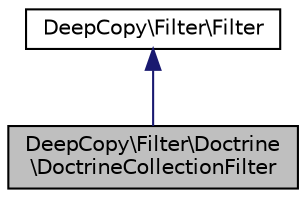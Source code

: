 digraph "DeepCopy\Filter\Doctrine\DoctrineCollectionFilter"
{
  edge [fontname="Helvetica",fontsize="10",labelfontname="Helvetica",labelfontsize="10"];
  node [fontname="Helvetica",fontsize="10",shape=record];
  Node0 [label="DeepCopy\\Filter\\Doctrine\l\\DoctrineCollectionFilter",height=0.2,width=0.4,color="black", fillcolor="grey75", style="filled", fontcolor="black"];
  Node1 -> Node0 [dir="back",color="midnightblue",fontsize="10",style="solid",fontname="Helvetica"];
  Node1 [label="DeepCopy\\Filter\\Filter",height=0.2,width=0.4,color="black", fillcolor="white", style="filled",URL="$interfaceDeepCopy_1_1Filter_1_1Filter.html"];
}
